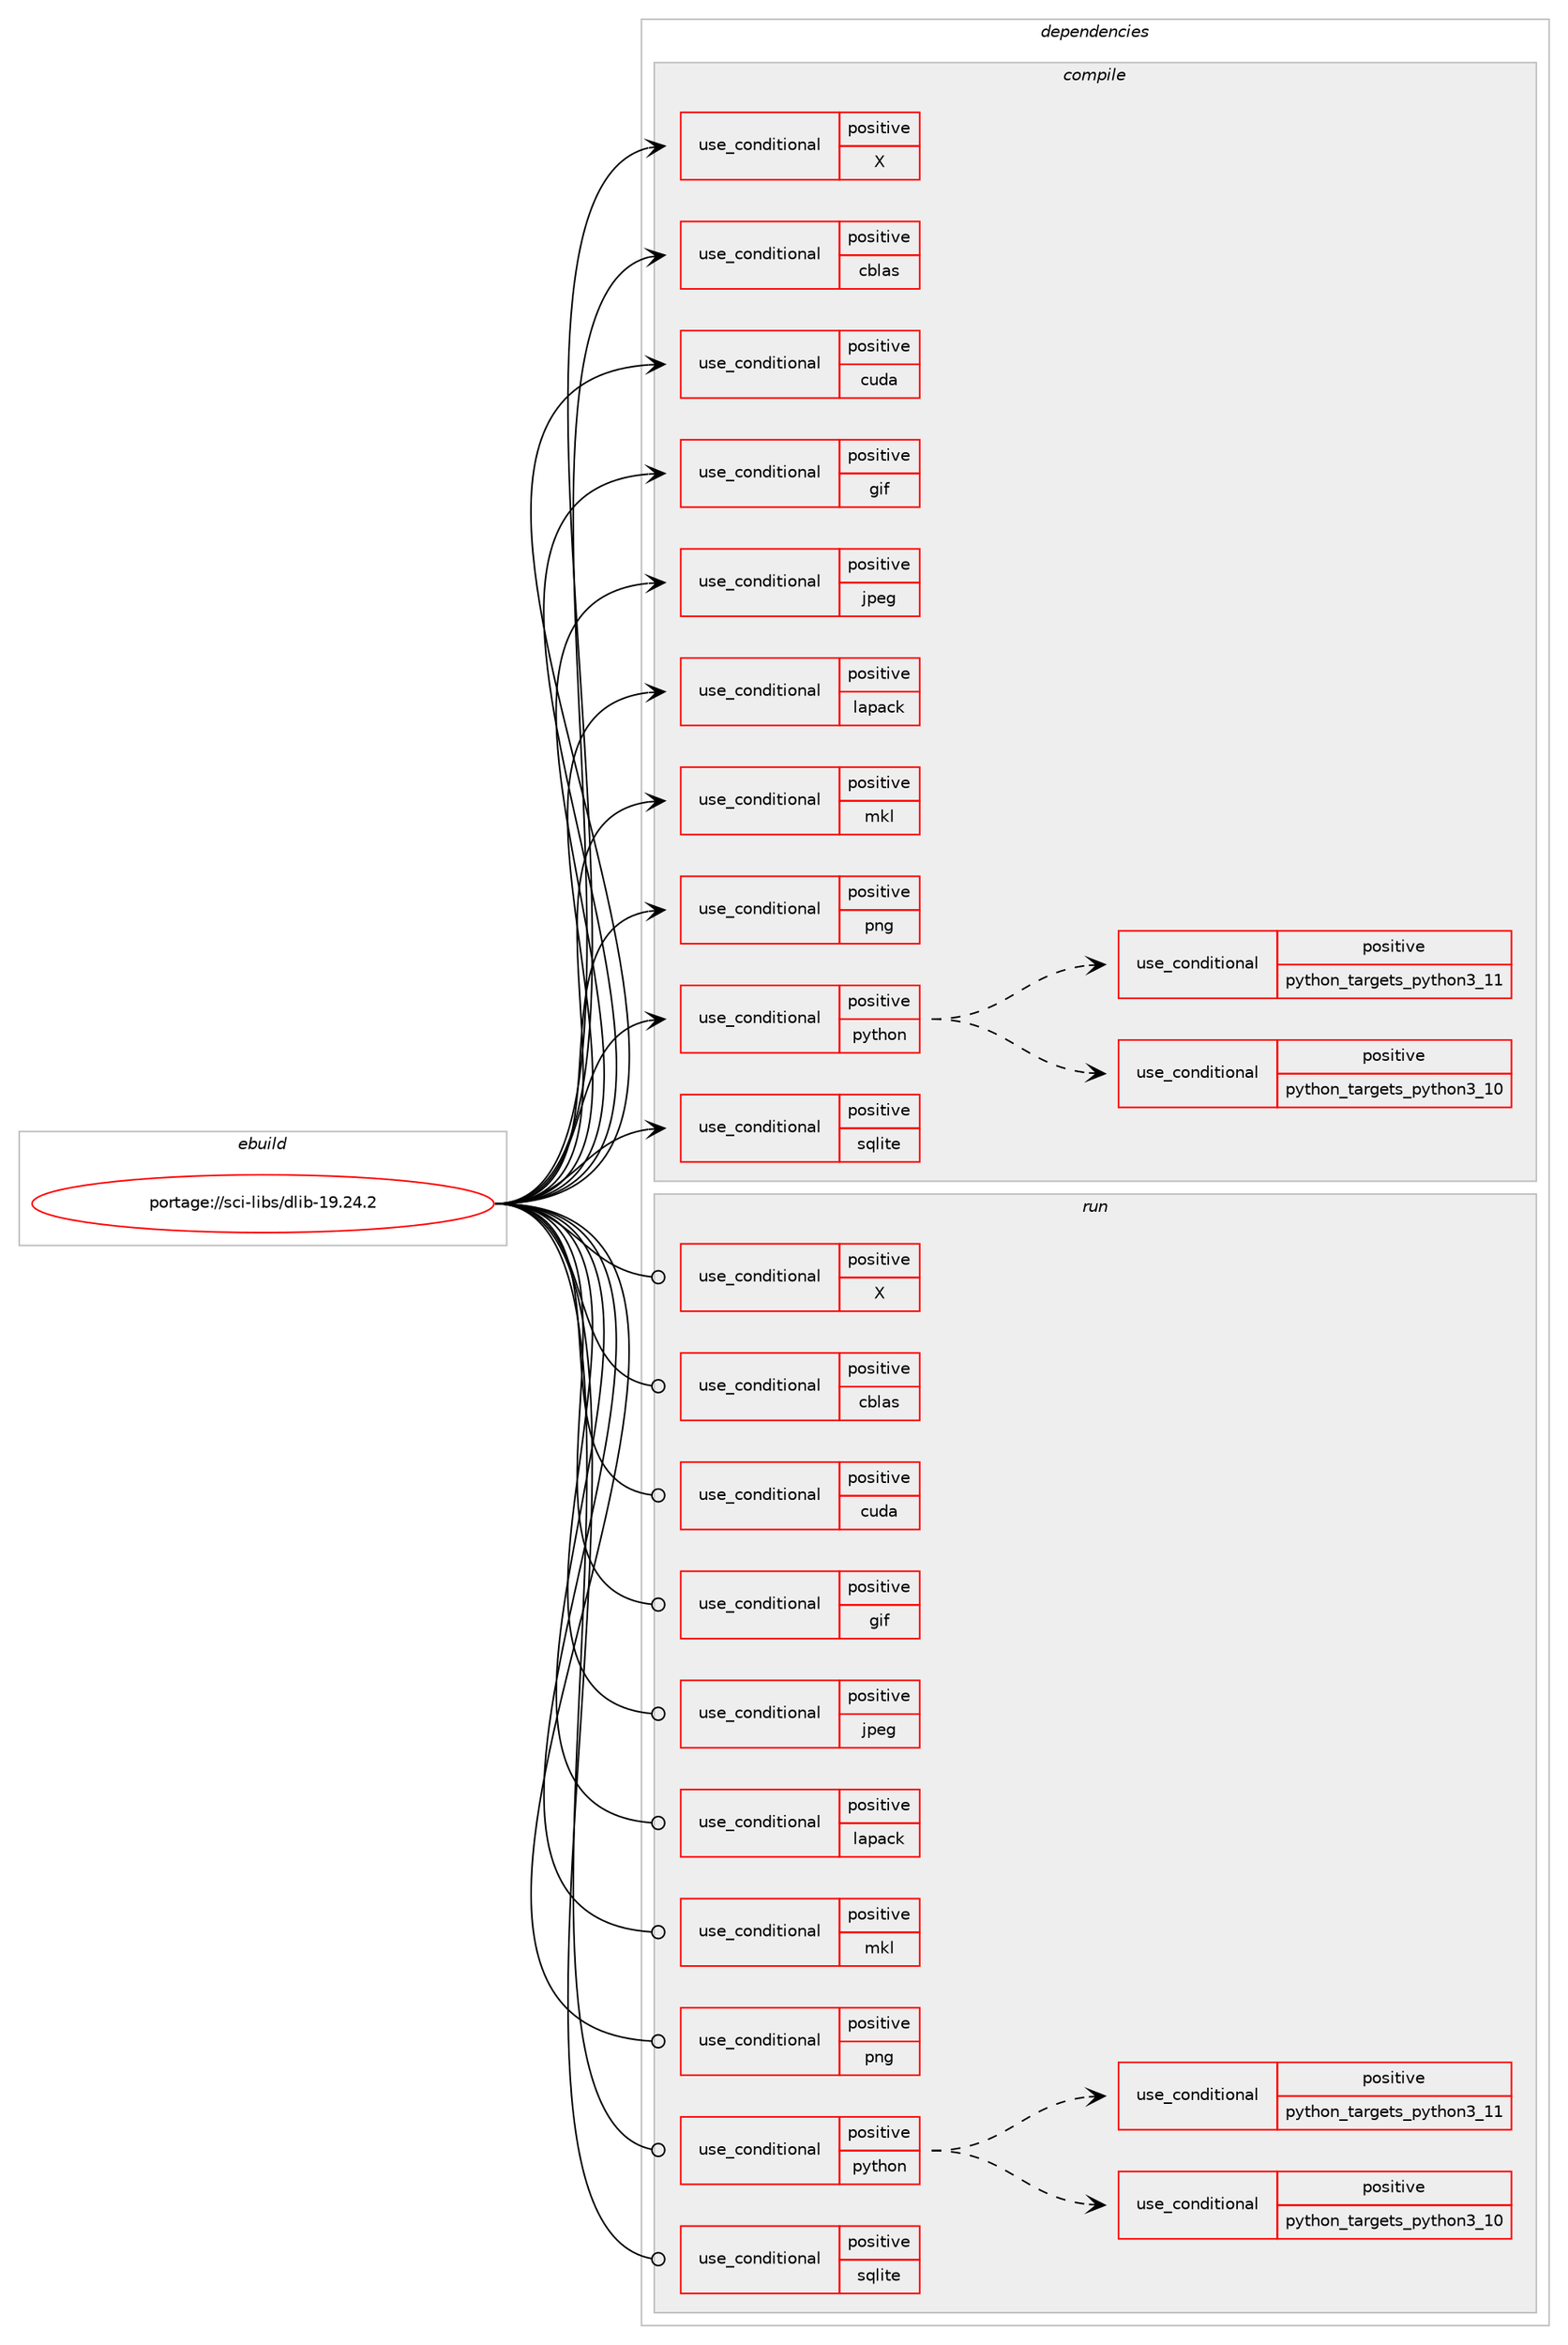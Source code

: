 digraph prolog {

# *************
# Graph options
# *************

newrank=true;
concentrate=true;
compound=true;
graph [rankdir=LR,fontname=Helvetica,fontsize=10,ranksep=1.5];#, ranksep=2.5, nodesep=0.2];
edge  [arrowhead=vee];
node  [fontname=Helvetica,fontsize=10];

# **********
# The ebuild
# **********

subgraph cluster_leftcol {
color=gray;
rank=same;
label=<<i>ebuild</i>>;
id [label="portage://sci-libs/dlib-19.24.2", color=red, width=4, href="../sci-libs/dlib-19.24.2.svg"];
}

# ****************
# The dependencies
# ****************

subgraph cluster_midcol {
color=gray;
label=<<i>dependencies</i>>;
subgraph cluster_compile {
fillcolor="#eeeeee";
style=filled;
label=<<i>compile</i>>;
subgraph cond103325 {
dependency200976 [label=<<TABLE BORDER="0" CELLBORDER="1" CELLSPACING="0" CELLPADDING="4"><TR><TD ROWSPAN="3" CELLPADDING="10">use_conditional</TD></TR><TR><TD>positive</TD></TR><TR><TD>X</TD></TR></TABLE>>, shape=none, color=red];
# *** BEGIN UNKNOWN DEPENDENCY TYPE (TODO) ***
# dependency200976 -> package_dependency(portage://sci-libs/dlib-19.24.2,install,no,x11-libs,libX11,none,[,,],[],[])
# *** END UNKNOWN DEPENDENCY TYPE (TODO) ***

}
id:e -> dependency200976:w [weight=20,style="solid",arrowhead="vee"];
subgraph cond103326 {
dependency200977 [label=<<TABLE BORDER="0" CELLBORDER="1" CELLSPACING="0" CELLPADDING="4"><TR><TD ROWSPAN="3" CELLPADDING="10">use_conditional</TD></TR><TR><TD>positive</TD></TR><TR><TD>cblas</TD></TR></TABLE>>, shape=none, color=red];
# *** BEGIN UNKNOWN DEPENDENCY TYPE (TODO) ***
# dependency200977 -> package_dependency(portage://sci-libs/dlib-19.24.2,install,no,virtual,cblas,none,[,,],[],[])
# *** END UNKNOWN DEPENDENCY TYPE (TODO) ***

}
id:e -> dependency200977:w [weight=20,style="solid",arrowhead="vee"];
subgraph cond103327 {
dependency200978 [label=<<TABLE BORDER="0" CELLBORDER="1" CELLSPACING="0" CELLPADDING="4"><TR><TD ROWSPAN="3" CELLPADDING="10">use_conditional</TD></TR><TR><TD>positive</TD></TR><TR><TD>cuda</TD></TR></TABLE>>, shape=none, color=red];
# *** BEGIN UNKNOWN DEPENDENCY TYPE (TODO) ***
# dependency200978 -> package_dependency(portage://sci-libs/dlib-19.24.2,install,no,dev-libs,cudnn,none,[,,],any_same_slot,[])
# *** END UNKNOWN DEPENDENCY TYPE (TODO) ***

}
id:e -> dependency200978:w [weight=20,style="solid",arrowhead="vee"];
subgraph cond103328 {
dependency200979 [label=<<TABLE BORDER="0" CELLBORDER="1" CELLSPACING="0" CELLPADDING="4"><TR><TD ROWSPAN="3" CELLPADDING="10">use_conditional</TD></TR><TR><TD>positive</TD></TR><TR><TD>gif</TD></TR></TABLE>>, shape=none, color=red];
# *** BEGIN UNKNOWN DEPENDENCY TYPE (TODO) ***
# dependency200979 -> package_dependency(portage://sci-libs/dlib-19.24.2,install,no,media-libs,giflib,none,[,,],any_same_slot,[])
# *** END UNKNOWN DEPENDENCY TYPE (TODO) ***

}
id:e -> dependency200979:w [weight=20,style="solid",arrowhead="vee"];
subgraph cond103329 {
dependency200980 [label=<<TABLE BORDER="0" CELLBORDER="1" CELLSPACING="0" CELLPADDING="4"><TR><TD ROWSPAN="3" CELLPADDING="10">use_conditional</TD></TR><TR><TD>positive</TD></TR><TR><TD>jpeg</TD></TR></TABLE>>, shape=none, color=red];
# *** BEGIN UNKNOWN DEPENDENCY TYPE (TODO) ***
# dependency200980 -> package_dependency(portage://sci-libs/dlib-19.24.2,install,no,media-libs,libjpeg-turbo,none,[,,],[slot(0),equal],[])
# *** END UNKNOWN DEPENDENCY TYPE (TODO) ***

}
id:e -> dependency200980:w [weight=20,style="solid",arrowhead="vee"];
subgraph cond103330 {
dependency200981 [label=<<TABLE BORDER="0" CELLBORDER="1" CELLSPACING="0" CELLPADDING="4"><TR><TD ROWSPAN="3" CELLPADDING="10">use_conditional</TD></TR><TR><TD>positive</TD></TR><TR><TD>lapack</TD></TR></TABLE>>, shape=none, color=red];
# *** BEGIN UNKNOWN DEPENDENCY TYPE (TODO) ***
# dependency200981 -> package_dependency(portage://sci-libs/dlib-19.24.2,install,no,virtual,lapack,none,[,,],[],[])
# *** END UNKNOWN DEPENDENCY TYPE (TODO) ***

}
id:e -> dependency200981:w [weight=20,style="solid",arrowhead="vee"];
subgraph cond103331 {
dependency200982 [label=<<TABLE BORDER="0" CELLBORDER="1" CELLSPACING="0" CELLPADDING="4"><TR><TD ROWSPAN="3" CELLPADDING="10">use_conditional</TD></TR><TR><TD>positive</TD></TR><TR><TD>mkl</TD></TR></TABLE>>, shape=none, color=red];
# *** BEGIN UNKNOWN DEPENDENCY TYPE (TODO) ***
# dependency200982 -> package_dependency(portage://sci-libs/dlib-19.24.2,install,no,sci-libs,mkl,none,[,,],[],[])
# *** END UNKNOWN DEPENDENCY TYPE (TODO) ***

}
id:e -> dependency200982:w [weight=20,style="solid",arrowhead="vee"];
subgraph cond103332 {
dependency200983 [label=<<TABLE BORDER="0" CELLBORDER="1" CELLSPACING="0" CELLPADDING="4"><TR><TD ROWSPAN="3" CELLPADDING="10">use_conditional</TD></TR><TR><TD>positive</TD></TR><TR><TD>png</TD></TR></TABLE>>, shape=none, color=red];
# *** BEGIN UNKNOWN DEPENDENCY TYPE (TODO) ***
# dependency200983 -> package_dependency(portage://sci-libs/dlib-19.24.2,install,no,media-libs,libpng,none,[,,],[slot(0),equal],[])
# *** END UNKNOWN DEPENDENCY TYPE (TODO) ***

}
id:e -> dependency200983:w [weight=20,style="solid",arrowhead="vee"];
subgraph cond103333 {
dependency200984 [label=<<TABLE BORDER="0" CELLBORDER="1" CELLSPACING="0" CELLPADDING="4"><TR><TD ROWSPAN="3" CELLPADDING="10">use_conditional</TD></TR><TR><TD>positive</TD></TR><TR><TD>python</TD></TR></TABLE>>, shape=none, color=red];
subgraph cond103334 {
dependency200985 [label=<<TABLE BORDER="0" CELLBORDER="1" CELLSPACING="0" CELLPADDING="4"><TR><TD ROWSPAN="3" CELLPADDING="10">use_conditional</TD></TR><TR><TD>positive</TD></TR><TR><TD>python_targets_python3_10</TD></TR></TABLE>>, shape=none, color=red];
# *** BEGIN UNKNOWN DEPENDENCY TYPE (TODO) ***
# dependency200985 -> package_dependency(portage://sci-libs/dlib-19.24.2,install,no,dev-lang,python,none,[,,],[slot(3.10)],[])
# *** END UNKNOWN DEPENDENCY TYPE (TODO) ***

}
dependency200984:e -> dependency200985:w [weight=20,style="dashed",arrowhead="vee"];
subgraph cond103335 {
dependency200986 [label=<<TABLE BORDER="0" CELLBORDER="1" CELLSPACING="0" CELLPADDING="4"><TR><TD ROWSPAN="3" CELLPADDING="10">use_conditional</TD></TR><TR><TD>positive</TD></TR><TR><TD>python_targets_python3_11</TD></TR></TABLE>>, shape=none, color=red];
# *** BEGIN UNKNOWN DEPENDENCY TYPE (TODO) ***
# dependency200986 -> package_dependency(portage://sci-libs/dlib-19.24.2,install,no,dev-lang,python,none,[,,],[slot(3.11)],[])
# *** END UNKNOWN DEPENDENCY TYPE (TODO) ***

}
dependency200984:e -> dependency200986:w [weight=20,style="dashed",arrowhead="vee"];
}
id:e -> dependency200984:w [weight=20,style="solid",arrowhead="vee"];
subgraph cond103336 {
dependency200987 [label=<<TABLE BORDER="0" CELLBORDER="1" CELLSPACING="0" CELLPADDING="4"><TR><TD ROWSPAN="3" CELLPADDING="10">use_conditional</TD></TR><TR><TD>positive</TD></TR><TR><TD>sqlite</TD></TR></TABLE>>, shape=none, color=red];
# *** BEGIN UNKNOWN DEPENDENCY TYPE (TODO) ***
# dependency200987 -> package_dependency(portage://sci-libs/dlib-19.24.2,install,no,dev-db,sqlite,none,[,,],[slot(3)],[])
# *** END UNKNOWN DEPENDENCY TYPE (TODO) ***

}
id:e -> dependency200987:w [weight=20,style="solid",arrowhead="vee"];
}
subgraph cluster_compileandrun {
fillcolor="#eeeeee";
style=filled;
label=<<i>compile and run</i>>;
}
subgraph cluster_run {
fillcolor="#eeeeee";
style=filled;
label=<<i>run</i>>;
subgraph cond103337 {
dependency200988 [label=<<TABLE BORDER="0" CELLBORDER="1" CELLSPACING="0" CELLPADDING="4"><TR><TD ROWSPAN="3" CELLPADDING="10">use_conditional</TD></TR><TR><TD>positive</TD></TR><TR><TD>X</TD></TR></TABLE>>, shape=none, color=red];
# *** BEGIN UNKNOWN DEPENDENCY TYPE (TODO) ***
# dependency200988 -> package_dependency(portage://sci-libs/dlib-19.24.2,run,no,x11-libs,libX11,none,[,,],[],[])
# *** END UNKNOWN DEPENDENCY TYPE (TODO) ***

}
id:e -> dependency200988:w [weight=20,style="solid",arrowhead="odot"];
subgraph cond103338 {
dependency200989 [label=<<TABLE BORDER="0" CELLBORDER="1" CELLSPACING="0" CELLPADDING="4"><TR><TD ROWSPAN="3" CELLPADDING="10">use_conditional</TD></TR><TR><TD>positive</TD></TR><TR><TD>cblas</TD></TR></TABLE>>, shape=none, color=red];
# *** BEGIN UNKNOWN DEPENDENCY TYPE (TODO) ***
# dependency200989 -> package_dependency(portage://sci-libs/dlib-19.24.2,run,no,virtual,cblas,none,[,,],[],[])
# *** END UNKNOWN DEPENDENCY TYPE (TODO) ***

}
id:e -> dependency200989:w [weight=20,style="solid",arrowhead="odot"];
subgraph cond103339 {
dependency200990 [label=<<TABLE BORDER="0" CELLBORDER="1" CELLSPACING="0" CELLPADDING="4"><TR><TD ROWSPAN="3" CELLPADDING="10">use_conditional</TD></TR><TR><TD>positive</TD></TR><TR><TD>cuda</TD></TR></TABLE>>, shape=none, color=red];
# *** BEGIN UNKNOWN DEPENDENCY TYPE (TODO) ***
# dependency200990 -> package_dependency(portage://sci-libs/dlib-19.24.2,run,no,dev-libs,cudnn,none,[,,],any_same_slot,[])
# *** END UNKNOWN DEPENDENCY TYPE (TODO) ***

}
id:e -> dependency200990:w [weight=20,style="solid",arrowhead="odot"];
subgraph cond103340 {
dependency200991 [label=<<TABLE BORDER="0" CELLBORDER="1" CELLSPACING="0" CELLPADDING="4"><TR><TD ROWSPAN="3" CELLPADDING="10">use_conditional</TD></TR><TR><TD>positive</TD></TR><TR><TD>gif</TD></TR></TABLE>>, shape=none, color=red];
# *** BEGIN UNKNOWN DEPENDENCY TYPE (TODO) ***
# dependency200991 -> package_dependency(portage://sci-libs/dlib-19.24.2,run,no,media-libs,giflib,none,[,,],any_same_slot,[])
# *** END UNKNOWN DEPENDENCY TYPE (TODO) ***

}
id:e -> dependency200991:w [weight=20,style="solid",arrowhead="odot"];
subgraph cond103341 {
dependency200992 [label=<<TABLE BORDER="0" CELLBORDER="1" CELLSPACING="0" CELLPADDING="4"><TR><TD ROWSPAN="3" CELLPADDING="10">use_conditional</TD></TR><TR><TD>positive</TD></TR><TR><TD>jpeg</TD></TR></TABLE>>, shape=none, color=red];
# *** BEGIN UNKNOWN DEPENDENCY TYPE (TODO) ***
# dependency200992 -> package_dependency(portage://sci-libs/dlib-19.24.2,run,no,media-libs,libjpeg-turbo,none,[,,],[slot(0),equal],[])
# *** END UNKNOWN DEPENDENCY TYPE (TODO) ***

}
id:e -> dependency200992:w [weight=20,style="solid",arrowhead="odot"];
subgraph cond103342 {
dependency200993 [label=<<TABLE BORDER="0" CELLBORDER="1" CELLSPACING="0" CELLPADDING="4"><TR><TD ROWSPAN="3" CELLPADDING="10">use_conditional</TD></TR><TR><TD>positive</TD></TR><TR><TD>lapack</TD></TR></TABLE>>, shape=none, color=red];
# *** BEGIN UNKNOWN DEPENDENCY TYPE (TODO) ***
# dependency200993 -> package_dependency(portage://sci-libs/dlib-19.24.2,run,no,virtual,lapack,none,[,,],[],[])
# *** END UNKNOWN DEPENDENCY TYPE (TODO) ***

}
id:e -> dependency200993:w [weight=20,style="solid",arrowhead="odot"];
subgraph cond103343 {
dependency200994 [label=<<TABLE BORDER="0" CELLBORDER="1" CELLSPACING="0" CELLPADDING="4"><TR><TD ROWSPAN="3" CELLPADDING="10">use_conditional</TD></TR><TR><TD>positive</TD></TR><TR><TD>mkl</TD></TR></TABLE>>, shape=none, color=red];
# *** BEGIN UNKNOWN DEPENDENCY TYPE (TODO) ***
# dependency200994 -> package_dependency(portage://sci-libs/dlib-19.24.2,run,no,sci-libs,mkl,none,[,,],[],[])
# *** END UNKNOWN DEPENDENCY TYPE (TODO) ***

}
id:e -> dependency200994:w [weight=20,style="solid",arrowhead="odot"];
subgraph cond103344 {
dependency200995 [label=<<TABLE BORDER="0" CELLBORDER="1" CELLSPACING="0" CELLPADDING="4"><TR><TD ROWSPAN="3" CELLPADDING="10">use_conditional</TD></TR><TR><TD>positive</TD></TR><TR><TD>png</TD></TR></TABLE>>, shape=none, color=red];
# *** BEGIN UNKNOWN DEPENDENCY TYPE (TODO) ***
# dependency200995 -> package_dependency(portage://sci-libs/dlib-19.24.2,run,no,media-libs,libpng,none,[,,],[slot(0),equal],[])
# *** END UNKNOWN DEPENDENCY TYPE (TODO) ***

}
id:e -> dependency200995:w [weight=20,style="solid",arrowhead="odot"];
subgraph cond103345 {
dependency200996 [label=<<TABLE BORDER="0" CELLBORDER="1" CELLSPACING="0" CELLPADDING="4"><TR><TD ROWSPAN="3" CELLPADDING="10">use_conditional</TD></TR><TR><TD>positive</TD></TR><TR><TD>python</TD></TR></TABLE>>, shape=none, color=red];
subgraph cond103346 {
dependency200997 [label=<<TABLE BORDER="0" CELLBORDER="1" CELLSPACING="0" CELLPADDING="4"><TR><TD ROWSPAN="3" CELLPADDING="10">use_conditional</TD></TR><TR><TD>positive</TD></TR><TR><TD>python_targets_python3_10</TD></TR></TABLE>>, shape=none, color=red];
# *** BEGIN UNKNOWN DEPENDENCY TYPE (TODO) ***
# dependency200997 -> package_dependency(portage://sci-libs/dlib-19.24.2,run,no,dev-lang,python,none,[,,],[slot(3.10)],[])
# *** END UNKNOWN DEPENDENCY TYPE (TODO) ***

}
dependency200996:e -> dependency200997:w [weight=20,style="dashed",arrowhead="vee"];
subgraph cond103347 {
dependency200998 [label=<<TABLE BORDER="0" CELLBORDER="1" CELLSPACING="0" CELLPADDING="4"><TR><TD ROWSPAN="3" CELLPADDING="10">use_conditional</TD></TR><TR><TD>positive</TD></TR><TR><TD>python_targets_python3_11</TD></TR></TABLE>>, shape=none, color=red];
# *** BEGIN UNKNOWN DEPENDENCY TYPE (TODO) ***
# dependency200998 -> package_dependency(portage://sci-libs/dlib-19.24.2,run,no,dev-lang,python,none,[,,],[slot(3.11)],[])
# *** END UNKNOWN DEPENDENCY TYPE (TODO) ***

}
dependency200996:e -> dependency200998:w [weight=20,style="dashed",arrowhead="vee"];
}
id:e -> dependency200996:w [weight=20,style="solid",arrowhead="odot"];
subgraph cond103348 {
dependency200999 [label=<<TABLE BORDER="0" CELLBORDER="1" CELLSPACING="0" CELLPADDING="4"><TR><TD ROWSPAN="3" CELLPADDING="10">use_conditional</TD></TR><TR><TD>positive</TD></TR><TR><TD>sqlite</TD></TR></TABLE>>, shape=none, color=red];
# *** BEGIN UNKNOWN DEPENDENCY TYPE (TODO) ***
# dependency200999 -> package_dependency(portage://sci-libs/dlib-19.24.2,run,no,dev-db,sqlite,none,[,,],[slot(3)],[])
# *** END UNKNOWN DEPENDENCY TYPE (TODO) ***

}
id:e -> dependency200999:w [weight=20,style="solid",arrowhead="odot"];
}
}

# **************
# The candidates
# **************

subgraph cluster_choices {
rank=same;
color=gray;
label=<<i>candidates</i>>;

}

}
